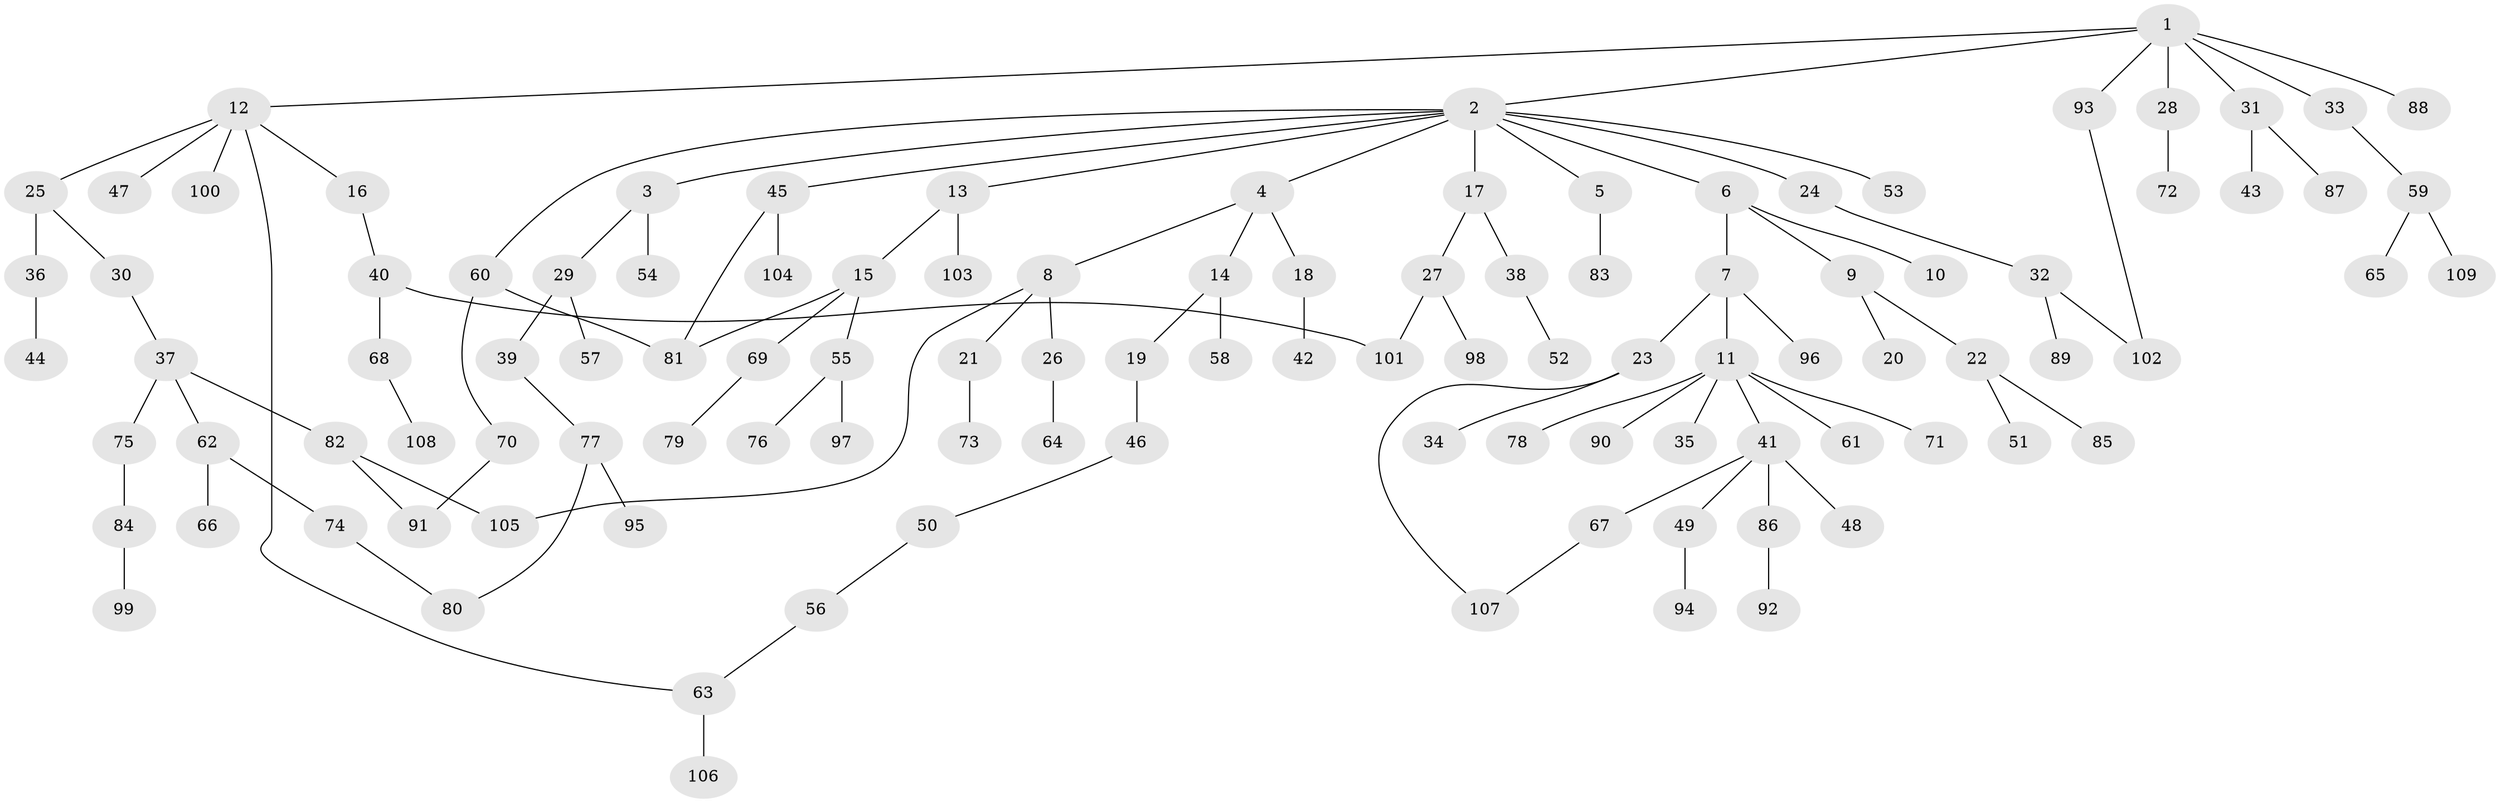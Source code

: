 // coarse degree distribution, {3: 0.13636363636363635, 2: 0.38636363636363635, 5: 0.045454545454545456, 8: 0.022727272727272728, 1: 0.3181818181818182, 6: 0.022727272727272728, 4: 0.06818181818181818}
// Generated by graph-tools (version 1.1) at 2025/36/03/04/25 23:36:04]
// undirected, 109 vertices, 117 edges
graph export_dot {
  node [color=gray90,style=filled];
  1;
  2;
  3;
  4;
  5;
  6;
  7;
  8;
  9;
  10;
  11;
  12;
  13;
  14;
  15;
  16;
  17;
  18;
  19;
  20;
  21;
  22;
  23;
  24;
  25;
  26;
  27;
  28;
  29;
  30;
  31;
  32;
  33;
  34;
  35;
  36;
  37;
  38;
  39;
  40;
  41;
  42;
  43;
  44;
  45;
  46;
  47;
  48;
  49;
  50;
  51;
  52;
  53;
  54;
  55;
  56;
  57;
  58;
  59;
  60;
  61;
  62;
  63;
  64;
  65;
  66;
  67;
  68;
  69;
  70;
  71;
  72;
  73;
  74;
  75;
  76;
  77;
  78;
  79;
  80;
  81;
  82;
  83;
  84;
  85;
  86;
  87;
  88;
  89;
  90;
  91;
  92;
  93;
  94;
  95;
  96;
  97;
  98;
  99;
  100;
  101;
  102;
  103;
  104;
  105;
  106;
  107;
  108;
  109;
  1 -- 2;
  1 -- 12;
  1 -- 28;
  1 -- 31;
  1 -- 33;
  1 -- 88;
  1 -- 93;
  2 -- 3;
  2 -- 4;
  2 -- 5;
  2 -- 6;
  2 -- 13;
  2 -- 17;
  2 -- 24;
  2 -- 45;
  2 -- 53;
  2 -- 60;
  3 -- 29;
  3 -- 54;
  4 -- 8;
  4 -- 14;
  4 -- 18;
  5 -- 83;
  6 -- 7;
  6 -- 9;
  6 -- 10;
  7 -- 11;
  7 -- 23;
  7 -- 96;
  8 -- 21;
  8 -- 26;
  8 -- 105;
  9 -- 20;
  9 -- 22;
  11 -- 35;
  11 -- 41;
  11 -- 61;
  11 -- 71;
  11 -- 78;
  11 -- 90;
  12 -- 16;
  12 -- 25;
  12 -- 47;
  12 -- 63;
  12 -- 100;
  13 -- 15;
  13 -- 103;
  14 -- 19;
  14 -- 58;
  15 -- 55;
  15 -- 69;
  15 -- 81;
  16 -- 40;
  17 -- 27;
  17 -- 38;
  18 -- 42;
  19 -- 46;
  21 -- 73;
  22 -- 51;
  22 -- 85;
  23 -- 34;
  23 -- 107;
  24 -- 32;
  25 -- 30;
  25 -- 36;
  26 -- 64;
  27 -- 98;
  27 -- 101;
  28 -- 72;
  29 -- 39;
  29 -- 57;
  30 -- 37;
  31 -- 43;
  31 -- 87;
  32 -- 89;
  32 -- 102;
  33 -- 59;
  36 -- 44;
  37 -- 62;
  37 -- 75;
  37 -- 82;
  38 -- 52;
  39 -- 77;
  40 -- 68;
  40 -- 101;
  41 -- 48;
  41 -- 49;
  41 -- 67;
  41 -- 86;
  45 -- 104;
  45 -- 81;
  46 -- 50;
  49 -- 94;
  50 -- 56;
  55 -- 76;
  55 -- 97;
  56 -- 63;
  59 -- 65;
  59 -- 109;
  60 -- 70;
  60 -- 81;
  62 -- 66;
  62 -- 74;
  63 -- 106;
  67 -- 107;
  68 -- 108;
  69 -- 79;
  70 -- 91;
  74 -- 80;
  75 -- 84;
  77 -- 80;
  77 -- 95;
  82 -- 105;
  82 -- 91;
  84 -- 99;
  86 -- 92;
  93 -- 102;
}
